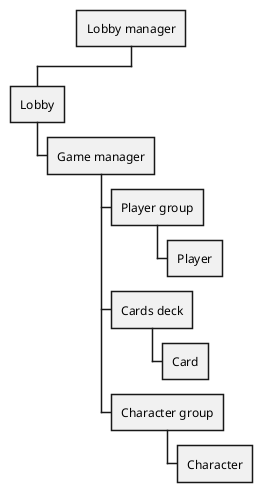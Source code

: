 @startwbs
+ Lobby manager
++ Lobby
+++ Game manager
++++ Player group
+++++ Player
++++ Cards deck
+++++ Card
++++ Character group
+++++ Character
@endwbs
